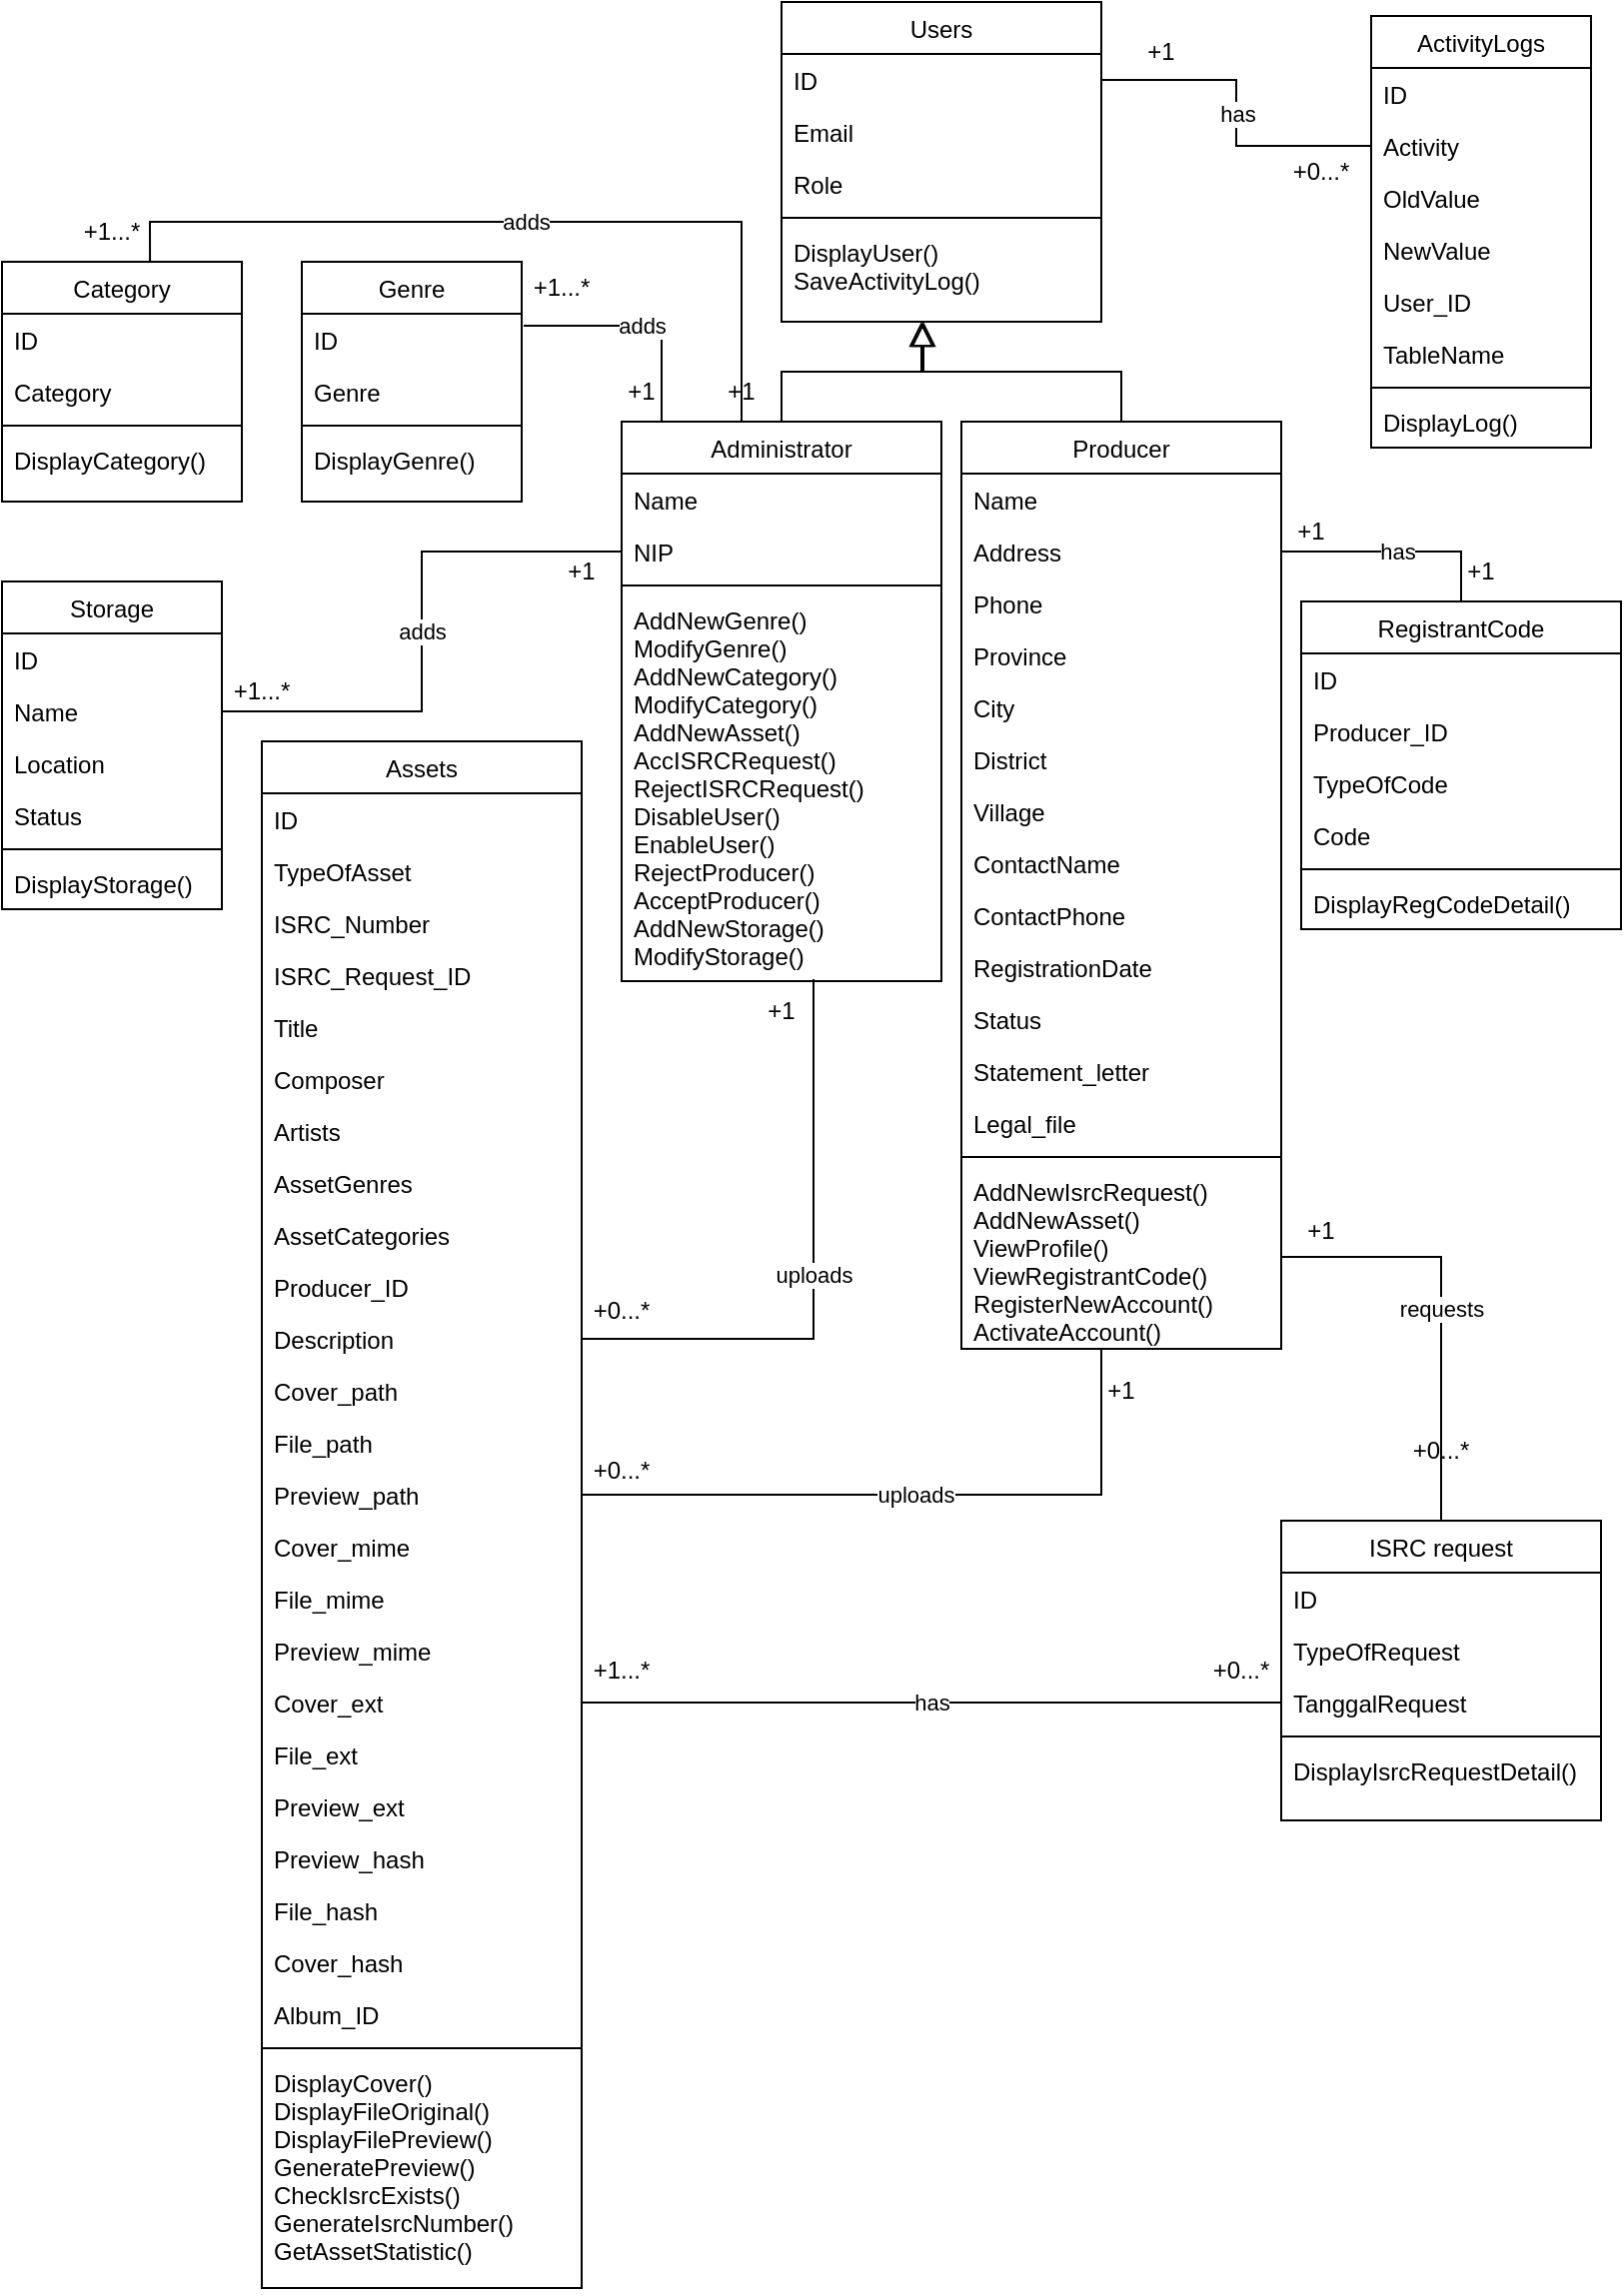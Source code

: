 <mxfile version="19.0.3" type="device" pages="2"><diagram id="C5RBs43oDa-KdzZeNtuy" name="Page-1"><mxGraphModel dx="946" dy="618" grid="1" gridSize="10" guides="1" tooltips="1" connect="1" arrows="1" fold="1" page="1" pageScale="1" pageWidth="827" pageHeight="1169" math="0" shadow="0"><root><mxCell id="WIyWlLk6GJQsqaUBKTNV-0"/><mxCell id="WIyWlLk6GJQsqaUBKTNV-1" parent="WIyWlLk6GJQsqaUBKTNV-0"/><mxCell id="Cy0zzTJk2CpPcWtYDSYf-77" value="adds" style="edgeStyle=orthogonalEdgeStyle;rounded=0;orthogonalLoop=1;jettySize=auto;html=1;entryX=1.009;entryY=0.231;entryDx=0;entryDy=0;entryPerimeter=0;startArrow=none;startFill=0;endArrow=none;endFill=0;startSize=10;endSize=10;" edge="1" parent="WIyWlLk6GJQsqaUBKTNV-1" source="zkfFHV4jXpPFQw0GAbJ--0" target="Cy0zzTJk2CpPcWtYDSYf-23"><mxGeometry relative="1" as="geometry"><Array as="points"><mxPoint x="339" y="172"/></Array></mxGeometry></mxCell><mxCell id="Cy0zzTJk2CpPcWtYDSYf-78" value="adds" style="edgeStyle=orthogonalEdgeStyle;rounded=0;orthogonalLoop=1;jettySize=auto;html=1;entryX=0.617;entryY=0.008;entryDx=0;entryDy=0;entryPerimeter=0;startArrow=none;startFill=0;endArrow=none;endFill=0;startSize=10;endSize=10;exitX=0.5;exitY=1;exitDx=0;exitDy=0;" edge="1" parent="WIyWlLk6GJQsqaUBKTNV-1" source="Cy0zzTJk2CpPcWtYDSYf-81" target="Cy0zzTJk2CpPcWtYDSYf-29"><mxGeometry relative="1" as="geometry"><Array as="points"><mxPoint x="379" y="120"/><mxPoint x="83" y="120"/></Array></mxGeometry></mxCell><mxCell id="zkfFHV4jXpPFQw0GAbJ--0" value="Administrator" style="swimlane;fontStyle=0;align=center;verticalAlign=top;childLayout=stackLayout;horizontal=1;startSize=26;horizontalStack=0;resizeParent=1;resizeLast=0;collapsible=1;marginBottom=0;rounded=0;shadow=0;strokeWidth=1;" parent="WIyWlLk6GJQsqaUBKTNV-1" vertex="1"><mxGeometry x="319" y="220" width="160" height="280" as="geometry"><mxRectangle x="230" y="140" width="160" height="26" as="alternateBounds"/></mxGeometry></mxCell><mxCell id="zkfFHV4jXpPFQw0GAbJ--1" value="Name" style="text;align=left;verticalAlign=top;spacingLeft=4;spacingRight=4;overflow=hidden;rotatable=0;points=[[0,0.5],[1,0.5]];portConstraint=eastwest;" parent="zkfFHV4jXpPFQw0GAbJ--0" vertex="1"><mxGeometry y="26" width="160" height="26" as="geometry"/></mxCell><mxCell id="zkfFHV4jXpPFQw0GAbJ--3" value="NIP" style="text;align=left;verticalAlign=top;spacingLeft=4;spacingRight=4;overflow=hidden;rotatable=0;points=[[0,0.5],[1,0.5]];portConstraint=eastwest;rounded=0;shadow=0;html=0;" parent="zkfFHV4jXpPFQw0GAbJ--0" vertex="1"><mxGeometry y="52" width="160" height="26" as="geometry"/></mxCell><mxCell id="zkfFHV4jXpPFQw0GAbJ--4" value="" style="line;html=1;strokeWidth=1;align=left;verticalAlign=middle;spacingTop=-1;spacingLeft=3;spacingRight=3;rotatable=0;labelPosition=right;points=[];portConstraint=eastwest;" parent="zkfFHV4jXpPFQw0GAbJ--0" vertex="1"><mxGeometry y="78" width="160" height="8" as="geometry"/></mxCell><mxCell id="zkfFHV4jXpPFQw0GAbJ--5" value="AddNewGenre()&#10;ModifyGenre()&#10;AddNewCategory()&#10;ModifyCategory()&#10;AddNewAsset()&#10;AccISRCRequest()&#10;RejectISRCRequest()&#10;DisableUser()&#10;EnableUser()&#10;RejectProducer()&#10;AcceptProducer()&#10;AddNewStorage()&#10;ModifyStorage()" style="text;align=left;verticalAlign=top;spacingLeft=4;spacingRight=4;overflow=hidden;rotatable=0;points=[[0,0.5],[1,0.5]];portConstraint=eastwest;" parent="zkfFHV4jXpPFQw0GAbJ--0" vertex="1"><mxGeometry y="86" width="160" height="194" as="geometry"/></mxCell><mxCell id="zkfFHV4jXpPFQw0GAbJ--6" value="ISRC request" style="swimlane;fontStyle=0;align=center;verticalAlign=top;childLayout=stackLayout;horizontal=1;startSize=26;horizontalStack=0;resizeParent=1;resizeLast=0;collapsible=1;marginBottom=0;rounded=0;shadow=0;strokeWidth=1;" parent="WIyWlLk6GJQsqaUBKTNV-1" vertex="1"><mxGeometry x="649" y="770" width="160" height="150" as="geometry"><mxRectangle x="130" y="380" width="160" height="26" as="alternateBounds"/></mxGeometry></mxCell><mxCell id="zkfFHV4jXpPFQw0GAbJ--7" value="ID" style="text;align=left;verticalAlign=top;spacingLeft=4;spacingRight=4;overflow=hidden;rotatable=0;points=[[0,0.5],[1,0.5]];portConstraint=eastwest;" parent="zkfFHV4jXpPFQw0GAbJ--6" vertex="1"><mxGeometry y="26" width="160" height="26" as="geometry"/></mxCell><mxCell id="zkfFHV4jXpPFQw0GAbJ--8" value="TypeOfRequest" style="text;align=left;verticalAlign=top;spacingLeft=4;spacingRight=4;overflow=hidden;rotatable=0;points=[[0,0.5],[1,0.5]];portConstraint=eastwest;rounded=0;shadow=0;html=0;" parent="zkfFHV4jXpPFQw0GAbJ--6" vertex="1"><mxGeometry y="52" width="160" height="26" as="geometry"/></mxCell><mxCell id="Cy0zzTJk2CpPcWtYDSYf-12" value="TanggalRequest" style="text;align=left;verticalAlign=top;spacingLeft=4;spacingRight=4;overflow=hidden;rotatable=0;points=[[0,0.5],[1,0.5]];portConstraint=eastwest;rounded=0;shadow=0;html=0;" vertex="1" parent="zkfFHV4jXpPFQw0GAbJ--6"><mxGeometry y="78" width="160" height="26" as="geometry"/></mxCell><mxCell id="zkfFHV4jXpPFQw0GAbJ--9" value="" style="line;html=1;strokeWidth=1;align=left;verticalAlign=middle;spacingTop=-1;spacingLeft=3;spacingRight=3;rotatable=0;labelPosition=right;points=[];portConstraint=eastwest;" parent="zkfFHV4jXpPFQw0GAbJ--6" vertex="1"><mxGeometry y="104" width="160" height="8" as="geometry"/></mxCell><mxCell id="zkfFHV4jXpPFQw0GAbJ--11" value="DisplayIsrcRequestDetail()" style="text;align=left;verticalAlign=top;spacingLeft=4;spacingRight=4;overflow=hidden;rotatable=0;points=[[0,0.5],[1,0.5]];portConstraint=eastwest;" parent="zkfFHV4jXpPFQw0GAbJ--6" vertex="1"><mxGeometry y="112" width="160" height="26" as="geometry"/></mxCell><mxCell id="zkfFHV4jXpPFQw0GAbJ--12" value="" style="endArrow=block;endSize=10;endFill=0;shadow=0;strokeWidth=1;rounded=0;edgeStyle=elbowEdgeStyle;elbow=vertical;exitX=0.5;exitY=0;exitDx=0;exitDy=0;" parent="WIyWlLk6GJQsqaUBKTNV-1" source="zkfFHV4jXpPFQw0GAbJ--0" edge="1"><mxGeometry width="160" relative="1" as="geometry"><mxPoint x="209" y="303" as="sourcePoint"/><mxPoint x="469" y="170" as="targetPoint"/></mxGeometry></mxCell><mxCell id="zkfFHV4jXpPFQw0GAbJ--16" value="" style="endArrow=block;endSize=10;endFill=0;shadow=0;strokeWidth=1;rounded=0;edgeStyle=elbowEdgeStyle;elbow=vertical;exitX=0.5;exitY=0;exitDx=0;exitDy=0;" parent="WIyWlLk6GJQsqaUBKTNV-1" source="zkfFHV4jXpPFQw0GAbJ--17" edge="1"><mxGeometry width="160" relative="1" as="geometry"><mxPoint x="219" y="473" as="sourcePoint"/><mxPoint x="470" y="170" as="targetPoint"/></mxGeometry></mxCell><mxCell id="zkfFHV4jXpPFQw0GAbJ--17" value="Producer" style="swimlane;fontStyle=0;align=center;verticalAlign=top;childLayout=stackLayout;horizontal=1;startSize=26;horizontalStack=0;resizeParent=1;resizeLast=0;collapsible=1;marginBottom=0;rounded=0;shadow=0;strokeWidth=1;" parent="WIyWlLk6GJQsqaUBKTNV-1" vertex="1"><mxGeometry x="489" y="220" width="160" height="464" as="geometry"><mxRectangle x="550" y="140" width="160" height="26" as="alternateBounds"/></mxGeometry></mxCell><mxCell id="zkfFHV4jXpPFQw0GAbJ--18" value="Name" style="text;align=left;verticalAlign=top;spacingLeft=4;spacingRight=4;overflow=hidden;rotatable=0;points=[[0,0.5],[1,0.5]];portConstraint=eastwest;" parent="zkfFHV4jXpPFQw0GAbJ--17" vertex="1"><mxGeometry y="26" width="160" height="26" as="geometry"/></mxCell><mxCell id="Cy0zzTJk2CpPcWtYDSYf-3" value="Address" style="text;align=left;verticalAlign=top;spacingLeft=4;spacingRight=4;overflow=hidden;rotatable=0;points=[[0,0.5],[1,0.5]];portConstraint=eastwest;rounded=0;shadow=0;html=0;" vertex="1" parent="zkfFHV4jXpPFQw0GAbJ--17"><mxGeometry y="52" width="160" height="26" as="geometry"/></mxCell><mxCell id="Cy0zzTJk2CpPcWtYDSYf-109" value="Phone" style="text;align=left;verticalAlign=top;spacingLeft=4;spacingRight=4;overflow=hidden;rotatable=0;points=[[0,0.5],[1,0.5]];portConstraint=eastwest;rounded=0;shadow=0;html=0;" vertex="1" parent="zkfFHV4jXpPFQw0GAbJ--17"><mxGeometry y="78" width="160" height="26" as="geometry"/></mxCell><mxCell id="zkfFHV4jXpPFQw0GAbJ--19" value="Province" style="text;align=left;verticalAlign=top;spacingLeft=4;spacingRight=4;overflow=hidden;rotatable=0;points=[[0,0.5],[1,0.5]];portConstraint=eastwest;rounded=0;shadow=0;html=0;" parent="zkfFHV4jXpPFQw0GAbJ--17" vertex="1"><mxGeometry y="104" width="160" height="26" as="geometry"/></mxCell><mxCell id="zkfFHV4jXpPFQw0GAbJ--21" value="City" style="text;align=left;verticalAlign=top;spacingLeft=4;spacingRight=4;overflow=hidden;rotatable=0;points=[[0,0.5],[1,0.5]];portConstraint=eastwest;rounded=0;shadow=0;html=0;" parent="zkfFHV4jXpPFQw0GAbJ--17" vertex="1"><mxGeometry y="130" width="160" height="26" as="geometry"/></mxCell><mxCell id="zkfFHV4jXpPFQw0GAbJ--22" value="District" style="text;align=left;verticalAlign=top;spacingLeft=4;spacingRight=4;overflow=hidden;rotatable=0;points=[[0,0.5],[1,0.5]];portConstraint=eastwest;rounded=0;shadow=0;html=0;" parent="zkfFHV4jXpPFQw0GAbJ--17" vertex="1"><mxGeometry y="156" width="160" height="26" as="geometry"/></mxCell><mxCell id="Cy0zzTJk2CpPcWtYDSYf-1" value="Village" style="text;align=left;verticalAlign=top;spacingLeft=4;spacingRight=4;overflow=hidden;rotatable=0;points=[[0,0.5],[1,0.5]];portConstraint=eastwest;rounded=0;shadow=0;html=0;" vertex="1" parent="zkfFHV4jXpPFQw0GAbJ--17"><mxGeometry y="182" width="160" height="26" as="geometry"/></mxCell><mxCell id="Cy0zzTJk2CpPcWtYDSYf-2" value="ContactName" style="text;align=left;verticalAlign=top;spacingLeft=4;spacingRight=4;overflow=hidden;rotatable=0;points=[[0,0.5],[1,0.5]];portConstraint=eastwest;rounded=0;shadow=0;html=0;" vertex="1" parent="zkfFHV4jXpPFQw0GAbJ--17"><mxGeometry y="208" width="160" height="26" as="geometry"/></mxCell><mxCell id="Cy0zzTJk2CpPcWtYDSYf-111" value="ContactPhone" style="text;align=left;verticalAlign=top;spacingLeft=4;spacingRight=4;overflow=hidden;rotatable=0;points=[[0,0.5],[1,0.5]];portConstraint=eastwest;rounded=0;shadow=0;html=0;" vertex="1" parent="zkfFHV4jXpPFQw0GAbJ--17"><mxGeometry y="234" width="160" height="26" as="geometry"/></mxCell><mxCell id="Cy0zzTJk2CpPcWtYDSYf-4" value="RegistrationDate" style="text;align=left;verticalAlign=top;spacingLeft=4;spacingRight=4;overflow=hidden;rotatable=0;points=[[0,0.5],[1,0.5]];portConstraint=eastwest;" vertex="1" parent="zkfFHV4jXpPFQw0GAbJ--17"><mxGeometry y="260" width="160" height="26" as="geometry"/></mxCell><mxCell id="Cy0zzTJk2CpPcWtYDSYf-35" value="Status" style="text;align=left;verticalAlign=top;spacingLeft=4;spacingRight=4;overflow=hidden;rotatable=0;points=[[0,0.5],[1,0.5]];portConstraint=eastwest;" vertex="1" parent="zkfFHV4jXpPFQw0GAbJ--17"><mxGeometry y="286" width="160" height="26" as="geometry"/></mxCell><mxCell id="Cy0zzTJk2CpPcWtYDSYf-107" value="Statement_letter" style="text;align=left;verticalAlign=top;spacingLeft=4;spacingRight=4;overflow=hidden;rotatable=0;points=[[0,0.5],[1,0.5]];portConstraint=eastwest;" vertex="1" parent="zkfFHV4jXpPFQw0GAbJ--17"><mxGeometry y="312" width="160" height="26" as="geometry"/></mxCell><mxCell id="Cy0zzTJk2CpPcWtYDSYf-108" value="Legal_file" style="text;align=left;verticalAlign=top;spacingLeft=4;spacingRight=4;overflow=hidden;rotatable=0;points=[[0,0.5],[1,0.5]];portConstraint=eastwest;" vertex="1" parent="zkfFHV4jXpPFQw0GAbJ--17"><mxGeometry y="338" width="160" height="26" as="geometry"/></mxCell><mxCell id="zkfFHV4jXpPFQw0GAbJ--23" value="" style="line;html=1;strokeWidth=1;align=left;verticalAlign=middle;spacingTop=-1;spacingLeft=3;spacingRight=3;rotatable=0;labelPosition=right;points=[];portConstraint=eastwest;" parent="zkfFHV4jXpPFQw0GAbJ--17" vertex="1"><mxGeometry y="364" width="160" height="8" as="geometry"/></mxCell><mxCell id="zkfFHV4jXpPFQw0GAbJ--24" value="AddNewIsrcRequest()&#10;AddNewAsset()&#10;ViewProfile()&#10;ViewRegistrantCode()&#10;RegisterNewAccount()&#10;ActivateAccount()" style="text;align=left;verticalAlign=top;spacingLeft=4;spacingRight=4;overflow=hidden;rotatable=0;points=[[0,0.5],[1,0.5]];portConstraint=eastwest;" parent="zkfFHV4jXpPFQw0GAbJ--17" vertex="1"><mxGeometry y="372" width="160" height="92" as="geometry"/></mxCell><mxCell id="Cy0zzTJk2CpPcWtYDSYf-5" value="Users" style="swimlane;fontStyle=0;align=center;verticalAlign=top;childLayout=stackLayout;horizontal=1;startSize=26;horizontalStack=0;resizeParent=1;resizeLast=0;collapsible=1;marginBottom=0;rounded=0;shadow=0;strokeWidth=1;" vertex="1" parent="WIyWlLk6GJQsqaUBKTNV-1"><mxGeometry x="399" y="10" width="160" height="160" as="geometry"><mxRectangle x="230" y="140" width="160" height="26" as="alternateBounds"/></mxGeometry></mxCell><mxCell id="Cy0zzTJk2CpPcWtYDSYf-6" value="ID" style="text;align=left;verticalAlign=top;spacingLeft=4;spacingRight=4;overflow=hidden;rotatable=0;points=[[0,0.5],[1,0.5]];portConstraint=eastwest;" vertex="1" parent="Cy0zzTJk2CpPcWtYDSYf-5"><mxGeometry y="26" width="160" height="26" as="geometry"/></mxCell><mxCell id="Cy0zzTJk2CpPcWtYDSYf-7" value="Email" style="text;align=left;verticalAlign=top;spacingLeft=4;spacingRight=4;overflow=hidden;rotatable=0;points=[[0,0.5],[1,0.5]];portConstraint=eastwest;rounded=0;shadow=0;html=0;" vertex="1" parent="Cy0zzTJk2CpPcWtYDSYf-5"><mxGeometry y="52" width="160" height="26" as="geometry"/></mxCell><mxCell id="Cy0zzTJk2CpPcWtYDSYf-8" value="Role" style="text;align=left;verticalAlign=top;spacingLeft=4;spacingRight=4;overflow=hidden;rotatable=0;points=[[0,0.5],[1,0.5]];portConstraint=eastwest;rounded=0;shadow=0;html=0;" vertex="1" parent="Cy0zzTJk2CpPcWtYDSYf-5"><mxGeometry y="78" width="160" height="26" as="geometry"/></mxCell><mxCell id="Cy0zzTJk2CpPcWtYDSYf-9" value="" style="line;html=1;strokeWidth=1;align=left;verticalAlign=middle;spacingTop=-1;spacingLeft=3;spacingRight=3;rotatable=0;labelPosition=right;points=[];portConstraint=eastwest;" vertex="1" parent="Cy0zzTJk2CpPcWtYDSYf-5"><mxGeometry y="104" width="160" height="8" as="geometry"/></mxCell><mxCell id="Cy0zzTJk2CpPcWtYDSYf-50" value="DisplayUser()&#10;SaveActivityLog()" style="text;align=left;verticalAlign=top;spacingLeft=4;spacingRight=4;overflow=hidden;rotatable=0;points=[[0,0.5],[1,0.5]];portConstraint=eastwest;rounded=0;shadow=0;html=0;" vertex="1" parent="Cy0zzTJk2CpPcWtYDSYf-5"><mxGeometry y="112" width="160" height="48" as="geometry"/></mxCell><mxCell id="Cy0zzTJk2CpPcWtYDSYf-15" value="Assets" style="swimlane;fontStyle=0;align=center;verticalAlign=top;childLayout=stackLayout;horizontal=1;startSize=26;horizontalStack=0;resizeParent=1;resizeLast=0;collapsible=1;marginBottom=0;rounded=0;shadow=0;strokeWidth=1;" vertex="1" parent="WIyWlLk6GJQsqaUBKTNV-1"><mxGeometry x="139" y="380" width="160" height="774" as="geometry"><mxRectangle x="130" y="380" width="160" height="26" as="alternateBounds"/></mxGeometry></mxCell><mxCell id="Cy0zzTJk2CpPcWtYDSYf-16" value="ID" style="text;align=left;verticalAlign=top;spacingLeft=4;spacingRight=4;overflow=hidden;rotatable=0;points=[[0,0.5],[1,0.5]];portConstraint=eastwest;" vertex="1" parent="Cy0zzTJk2CpPcWtYDSYf-15"><mxGeometry y="26" width="160" height="26" as="geometry"/></mxCell><mxCell id="Cy0zzTJk2CpPcWtYDSYf-17" value="TypeOfAsset" style="text;align=left;verticalAlign=top;spacingLeft=4;spacingRight=4;overflow=hidden;rotatable=0;points=[[0,0.5],[1,0.5]];portConstraint=eastwest;rounded=0;shadow=0;html=0;" vertex="1" parent="Cy0zzTJk2CpPcWtYDSYf-15"><mxGeometry y="52" width="160" height="26" as="geometry"/></mxCell><mxCell id="Cy0zzTJk2CpPcWtYDSYf-18" value="ISRC_Number" style="text;align=left;verticalAlign=top;spacingLeft=4;spacingRight=4;overflow=hidden;rotatable=0;points=[[0,0.5],[1,0.5]];portConstraint=eastwest;rounded=0;shadow=0;html=0;" vertex="1" parent="Cy0zzTJk2CpPcWtYDSYf-15"><mxGeometry y="78" width="160" height="26" as="geometry"/></mxCell><mxCell id="Cy0zzTJk2CpPcWtYDSYf-53" value="ISRC_Request_ID" style="text;align=left;verticalAlign=top;spacingLeft=4;spacingRight=4;overflow=hidden;rotatable=0;points=[[0,0.5],[1,0.5]];portConstraint=eastwest;rounded=0;shadow=0;html=0;" vertex="1" parent="Cy0zzTJk2CpPcWtYDSYf-15"><mxGeometry y="104" width="160" height="26" as="geometry"/></mxCell><mxCell id="Cy0zzTJk2CpPcWtYDSYf-66" value="Title" style="text;align=left;verticalAlign=top;spacingLeft=4;spacingRight=4;overflow=hidden;rotatable=0;points=[[0,0.5],[1,0.5]];portConstraint=eastwest;rounded=0;shadow=0;html=0;" vertex="1" parent="Cy0zzTJk2CpPcWtYDSYf-15"><mxGeometry y="130" width="160" height="26" as="geometry"/></mxCell><mxCell id="Cy0zzTJk2CpPcWtYDSYf-67" value="Composer" style="text;align=left;verticalAlign=top;spacingLeft=4;spacingRight=4;overflow=hidden;rotatable=0;points=[[0,0.5],[1,0.5]];portConstraint=eastwest;rounded=0;shadow=0;html=0;" vertex="1" parent="Cy0zzTJk2CpPcWtYDSYf-15"><mxGeometry y="156" width="160" height="26" as="geometry"/></mxCell><mxCell id="Cy0zzTJk2CpPcWtYDSYf-68" value="Artists" style="text;align=left;verticalAlign=top;spacingLeft=4;spacingRight=4;overflow=hidden;rotatable=0;points=[[0,0.5],[1,0.5]];portConstraint=eastwest;rounded=0;shadow=0;html=0;" vertex="1" parent="Cy0zzTJk2CpPcWtYDSYf-15"><mxGeometry y="182" width="160" height="26" as="geometry"/></mxCell><mxCell id="Cy0zzTJk2CpPcWtYDSYf-69" value="AssetGenres" style="text;align=left;verticalAlign=top;spacingLeft=4;spacingRight=4;overflow=hidden;rotatable=0;points=[[0,0.5],[1,0.5]];portConstraint=eastwest;rounded=0;shadow=0;html=0;" vertex="1" parent="Cy0zzTJk2CpPcWtYDSYf-15"><mxGeometry y="208" width="160" height="26" as="geometry"/></mxCell><mxCell id="Cy0zzTJk2CpPcWtYDSYf-70" value="AssetCategories" style="text;align=left;verticalAlign=top;spacingLeft=4;spacingRight=4;overflow=hidden;rotatable=0;points=[[0,0.5],[1,0.5]];portConstraint=eastwest;rounded=0;shadow=0;html=0;" vertex="1" parent="Cy0zzTJk2CpPcWtYDSYf-15"><mxGeometry y="234" width="160" height="26" as="geometry"/></mxCell><mxCell id="Cy0zzTJk2CpPcWtYDSYf-54" value="Producer_ID" style="text;align=left;verticalAlign=top;spacingLeft=4;spacingRight=4;overflow=hidden;rotatable=0;points=[[0,0.5],[1,0.5]];portConstraint=eastwest;rounded=0;shadow=0;html=0;" vertex="1" parent="Cy0zzTJk2CpPcWtYDSYf-15"><mxGeometry y="260" width="160" height="26" as="geometry"/></mxCell><mxCell id="Cy0zzTJk2CpPcWtYDSYf-71" value="Description" style="text;align=left;verticalAlign=top;spacingLeft=4;spacingRight=4;overflow=hidden;rotatable=0;points=[[0,0.5],[1,0.5]];portConstraint=eastwest;rounded=0;shadow=0;html=0;" vertex="1" parent="Cy0zzTJk2CpPcWtYDSYf-15"><mxGeometry y="286" width="160" height="26" as="geometry"/></mxCell><mxCell id="Cy0zzTJk2CpPcWtYDSYf-55" value="Cover_path" style="text;align=left;verticalAlign=top;spacingLeft=4;spacingRight=4;overflow=hidden;rotatable=0;points=[[0,0.5],[1,0.5]];portConstraint=eastwest;rounded=0;shadow=0;html=0;" vertex="1" parent="Cy0zzTJk2CpPcWtYDSYf-15"><mxGeometry y="312" width="160" height="26" as="geometry"/></mxCell><mxCell id="Cy0zzTJk2CpPcWtYDSYf-56" value="File_path" style="text;align=left;verticalAlign=top;spacingLeft=4;spacingRight=4;overflow=hidden;rotatable=0;points=[[0,0.5],[1,0.5]];portConstraint=eastwest;rounded=0;shadow=0;html=0;" vertex="1" parent="Cy0zzTJk2CpPcWtYDSYf-15"><mxGeometry y="338" width="160" height="26" as="geometry"/></mxCell><mxCell id="Cy0zzTJk2CpPcWtYDSYf-57" value="Preview_path" style="text;align=left;verticalAlign=top;spacingLeft=4;spacingRight=4;overflow=hidden;rotatable=0;points=[[0,0.5],[1,0.5]];portConstraint=eastwest;rounded=0;shadow=0;html=0;" vertex="1" parent="Cy0zzTJk2CpPcWtYDSYf-15"><mxGeometry y="364" width="160" height="26" as="geometry"/></mxCell><mxCell id="Cy0zzTJk2CpPcWtYDSYf-59" value="Cover_mime" style="text;align=left;verticalAlign=top;spacingLeft=4;spacingRight=4;overflow=hidden;rotatable=0;points=[[0,0.5],[1,0.5]];portConstraint=eastwest;rounded=0;shadow=0;html=0;" vertex="1" parent="Cy0zzTJk2CpPcWtYDSYf-15"><mxGeometry y="390" width="160" height="26" as="geometry"/></mxCell><mxCell id="Cy0zzTJk2CpPcWtYDSYf-60" value="File_mime" style="text;align=left;verticalAlign=top;spacingLeft=4;spacingRight=4;overflow=hidden;rotatable=0;points=[[0,0.5],[1,0.5]];portConstraint=eastwest;rounded=0;shadow=0;html=0;" vertex="1" parent="Cy0zzTJk2CpPcWtYDSYf-15"><mxGeometry y="416" width="160" height="26" as="geometry"/></mxCell><mxCell id="Cy0zzTJk2CpPcWtYDSYf-61" value="Preview_mime" style="text;align=left;verticalAlign=top;spacingLeft=4;spacingRight=4;overflow=hidden;rotatable=0;points=[[0,0.5],[1,0.5]];portConstraint=eastwest;rounded=0;shadow=0;html=0;" vertex="1" parent="Cy0zzTJk2CpPcWtYDSYf-15"><mxGeometry y="442" width="160" height="26" as="geometry"/></mxCell><mxCell id="Cy0zzTJk2CpPcWtYDSYf-63" value="Cover_ext" style="text;align=left;verticalAlign=top;spacingLeft=4;spacingRight=4;overflow=hidden;rotatable=0;points=[[0,0.5],[1,0.5]];portConstraint=eastwest;rounded=0;shadow=0;html=0;" vertex="1" parent="Cy0zzTJk2CpPcWtYDSYf-15"><mxGeometry y="468" width="160" height="26" as="geometry"/></mxCell><mxCell id="Cy0zzTJk2CpPcWtYDSYf-64" value="File_ext" style="text;align=left;verticalAlign=top;spacingLeft=4;spacingRight=4;overflow=hidden;rotatable=0;points=[[0,0.5],[1,0.5]];portConstraint=eastwest;rounded=0;shadow=0;html=0;" vertex="1" parent="Cy0zzTJk2CpPcWtYDSYf-15"><mxGeometry y="494" width="160" height="26" as="geometry"/></mxCell><mxCell id="Cy0zzTJk2CpPcWtYDSYf-65" value="Preview_ext" style="text;align=left;verticalAlign=top;spacingLeft=4;spacingRight=4;overflow=hidden;rotatable=0;points=[[0,0.5],[1,0.5]];portConstraint=eastwest;rounded=0;shadow=0;html=0;" vertex="1" parent="Cy0zzTJk2CpPcWtYDSYf-15"><mxGeometry y="520" width="160" height="26" as="geometry"/></mxCell><mxCell id="Cy0zzTJk2CpPcWtYDSYf-117" value="Preview_hash" style="text;align=left;verticalAlign=top;spacingLeft=4;spacingRight=4;overflow=hidden;rotatable=0;points=[[0,0.5],[1,0.5]];portConstraint=eastwest;rounded=0;shadow=0;html=0;" vertex="1" parent="Cy0zzTJk2CpPcWtYDSYf-15"><mxGeometry y="546" width="160" height="26" as="geometry"/></mxCell><mxCell id="Cy0zzTJk2CpPcWtYDSYf-116" value="File_hash" style="text;align=left;verticalAlign=top;spacingLeft=4;spacingRight=4;overflow=hidden;rotatable=0;points=[[0,0.5],[1,0.5]];portConstraint=eastwest;rounded=0;shadow=0;html=0;" vertex="1" parent="Cy0zzTJk2CpPcWtYDSYf-15"><mxGeometry y="572" width="160" height="26" as="geometry"/></mxCell><mxCell id="Cy0zzTJk2CpPcWtYDSYf-115" value="Cover_hash" style="text;align=left;verticalAlign=top;spacingLeft=4;spacingRight=4;overflow=hidden;rotatable=0;points=[[0,0.5],[1,0.5]];portConstraint=eastwest;rounded=0;shadow=0;html=0;" vertex="1" parent="Cy0zzTJk2CpPcWtYDSYf-15"><mxGeometry y="598" width="160" height="26" as="geometry"/></mxCell><mxCell id="Cy0zzTJk2CpPcWtYDSYf-94" value="Album_ID" style="text;align=left;verticalAlign=top;spacingLeft=4;spacingRight=4;overflow=hidden;rotatable=0;points=[[0,0.5],[1,0.5]];portConstraint=eastwest;rounded=0;shadow=0;html=0;" vertex="1" parent="Cy0zzTJk2CpPcWtYDSYf-15"><mxGeometry y="624" width="160" height="26" as="geometry"/></mxCell><mxCell id="Cy0zzTJk2CpPcWtYDSYf-72" value="" style="line;html=1;strokeWidth=1;align=left;verticalAlign=middle;spacingTop=-1;spacingLeft=3;spacingRight=3;rotatable=0;labelPosition=right;points=[];portConstraint=eastwest;" vertex="1" parent="Cy0zzTJk2CpPcWtYDSYf-15"><mxGeometry y="650" width="160" height="8" as="geometry"/></mxCell><mxCell id="Cy0zzTJk2CpPcWtYDSYf-20" value="DisplayCover()&#10;DisplayFileOriginal()&#10;DisplayFilePreview()&#10;GeneratePreview()&#10;CheckIsrcExists()&#10;GenerateIsrcNumber()&#10;GetAssetStatistic()" style="text;align=left;verticalAlign=top;spacingLeft=4;spacingRight=4;overflow=hidden;rotatable=0;points=[[0,0.5],[1,0.5]];portConstraint=eastwest;" vertex="1" parent="Cy0zzTJk2CpPcWtYDSYf-15"><mxGeometry y="658" width="160" height="116" as="geometry"/></mxCell><mxCell id="Cy0zzTJk2CpPcWtYDSYf-22" value="Genre" style="swimlane;fontStyle=0;align=center;verticalAlign=top;childLayout=stackLayout;horizontal=1;startSize=26;horizontalStack=0;resizeParent=1;resizeLast=0;collapsible=1;marginBottom=0;rounded=0;shadow=0;strokeWidth=1;" vertex="1" parent="WIyWlLk6GJQsqaUBKTNV-1"><mxGeometry x="159" y="140" width="110" height="120" as="geometry"><mxRectangle x="130" y="380" width="160" height="26" as="alternateBounds"/></mxGeometry></mxCell><mxCell id="Cy0zzTJk2CpPcWtYDSYf-23" value="ID" style="text;align=left;verticalAlign=top;spacingLeft=4;spacingRight=4;overflow=hidden;rotatable=0;points=[[0,0.5],[1,0.5]];portConstraint=eastwest;" vertex="1" parent="Cy0zzTJk2CpPcWtYDSYf-22"><mxGeometry y="26" width="110" height="26" as="geometry"/></mxCell><mxCell id="Cy0zzTJk2CpPcWtYDSYf-24" value="Genre" style="text;align=left;verticalAlign=top;spacingLeft=4;spacingRight=4;overflow=hidden;rotatable=0;points=[[0,0.5],[1,0.5]];portConstraint=eastwest;rounded=0;shadow=0;html=0;" vertex="1" parent="Cy0zzTJk2CpPcWtYDSYf-22"><mxGeometry y="52" width="110" height="26" as="geometry"/></mxCell><mxCell id="Cy0zzTJk2CpPcWtYDSYf-26" value="" style="line;html=1;strokeWidth=1;align=left;verticalAlign=middle;spacingTop=-1;spacingLeft=3;spacingRight=3;rotatable=0;labelPosition=right;points=[];portConstraint=eastwest;" vertex="1" parent="Cy0zzTJk2CpPcWtYDSYf-22"><mxGeometry y="78" width="110" height="8" as="geometry"/></mxCell><mxCell id="Cy0zzTJk2CpPcWtYDSYf-33" value="DisplayGenre()" style="text;align=left;verticalAlign=top;spacingLeft=4;spacingRight=4;overflow=hidden;rotatable=0;points=[[0,0.5],[1,0.5]];portConstraint=eastwest;rounded=0;shadow=0;html=0;" vertex="1" parent="Cy0zzTJk2CpPcWtYDSYf-22"><mxGeometry y="86" width="110" height="26" as="geometry"/></mxCell><mxCell id="Cy0zzTJk2CpPcWtYDSYf-29" value="Category" style="swimlane;fontStyle=0;align=center;verticalAlign=top;childLayout=stackLayout;horizontal=1;startSize=26;horizontalStack=0;resizeParent=1;resizeLast=0;collapsible=1;marginBottom=0;rounded=0;shadow=0;strokeWidth=1;" vertex="1" parent="WIyWlLk6GJQsqaUBKTNV-1"><mxGeometry x="9" y="140" width="120" height="120" as="geometry"><mxRectangle x="130" y="380" width="160" height="26" as="alternateBounds"/></mxGeometry></mxCell><mxCell id="Cy0zzTJk2CpPcWtYDSYf-30" value="ID" style="text;align=left;verticalAlign=top;spacingLeft=4;spacingRight=4;overflow=hidden;rotatable=0;points=[[0,0.5],[1,0.5]];portConstraint=eastwest;" vertex="1" parent="Cy0zzTJk2CpPcWtYDSYf-29"><mxGeometry y="26" width="120" height="26" as="geometry"/></mxCell><mxCell id="Cy0zzTJk2CpPcWtYDSYf-31" value="Category" style="text;align=left;verticalAlign=top;spacingLeft=4;spacingRight=4;overflow=hidden;rotatable=0;points=[[0,0.5],[1,0.5]];portConstraint=eastwest;rounded=0;shadow=0;html=0;" vertex="1" parent="Cy0zzTJk2CpPcWtYDSYf-29"><mxGeometry y="52" width="120" height="26" as="geometry"/></mxCell><mxCell id="Cy0zzTJk2CpPcWtYDSYf-32" value="" style="line;html=1;strokeWidth=1;align=left;verticalAlign=middle;spacingTop=-1;spacingLeft=3;spacingRight=3;rotatable=0;labelPosition=right;points=[];portConstraint=eastwest;" vertex="1" parent="Cy0zzTJk2CpPcWtYDSYf-29"><mxGeometry y="78" width="120" height="8" as="geometry"/></mxCell><mxCell id="Cy0zzTJk2CpPcWtYDSYf-34" value="DisplayCategory()" style="text;align=left;verticalAlign=top;spacingLeft=4;spacingRight=4;overflow=hidden;rotatable=0;points=[[0,0.5],[1,0.5]];portConstraint=eastwest;rounded=0;shadow=0;html=0;" vertex="1" parent="Cy0zzTJk2CpPcWtYDSYf-29"><mxGeometry y="86" width="120" height="26" as="geometry"/></mxCell><mxCell id="Cy0zzTJk2CpPcWtYDSYf-36" value="Storage" style="swimlane;fontStyle=0;align=center;verticalAlign=top;childLayout=stackLayout;horizontal=1;startSize=26;horizontalStack=0;resizeParent=1;resizeLast=0;collapsible=1;marginBottom=0;rounded=0;shadow=0;strokeWidth=1;" vertex="1" parent="WIyWlLk6GJQsqaUBKTNV-1"><mxGeometry x="9" y="300" width="110" height="164" as="geometry"><mxRectangle x="130" y="380" width="160" height="26" as="alternateBounds"/></mxGeometry></mxCell><mxCell id="Cy0zzTJk2CpPcWtYDSYf-37" value="ID" style="text;align=left;verticalAlign=top;spacingLeft=4;spacingRight=4;overflow=hidden;rotatable=0;points=[[0,0.5],[1,0.5]];portConstraint=eastwest;" vertex="1" parent="Cy0zzTJk2CpPcWtYDSYf-36"><mxGeometry y="26" width="110" height="26" as="geometry"/></mxCell><mxCell id="Cy0zzTJk2CpPcWtYDSYf-38" value="Name" style="text;align=left;verticalAlign=top;spacingLeft=4;spacingRight=4;overflow=hidden;rotatable=0;points=[[0,0.5],[1,0.5]];portConstraint=eastwest;rounded=0;shadow=0;html=0;" vertex="1" parent="Cy0zzTJk2CpPcWtYDSYf-36"><mxGeometry y="52" width="110" height="26" as="geometry"/></mxCell><mxCell id="Cy0zzTJk2CpPcWtYDSYf-41" value="Location" style="text;align=left;verticalAlign=top;spacingLeft=4;spacingRight=4;overflow=hidden;rotatable=0;points=[[0,0.5],[1,0.5]];portConstraint=eastwest;rounded=0;shadow=0;html=0;" vertex="1" parent="Cy0zzTJk2CpPcWtYDSYf-36"><mxGeometry y="78" width="110" height="26" as="geometry"/></mxCell><mxCell id="Cy0zzTJk2CpPcWtYDSYf-42" value="Status" style="text;align=left;verticalAlign=top;spacingLeft=4;spacingRight=4;overflow=hidden;rotatable=0;points=[[0,0.5],[1,0.5]];portConstraint=eastwest;rounded=0;shadow=0;html=0;" vertex="1" parent="Cy0zzTJk2CpPcWtYDSYf-36"><mxGeometry y="104" width="110" height="26" as="geometry"/></mxCell><mxCell id="Cy0zzTJk2CpPcWtYDSYf-39" value="" style="line;html=1;strokeWidth=1;align=left;verticalAlign=middle;spacingTop=-1;spacingLeft=3;spacingRight=3;rotatable=0;labelPosition=right;points=[];portConstraint=eastwest;" vertex="1" parent="Cy0zzTJk2CpPcWtYDSYf-36"><mxGeometry y="130" width="110" height="8" as="geometry"/></mxCell><mxCell id="Cy0zzTJk2CpPcWtYDSYf-40" value="DisplayStorage()" style="text;align=left;verticalAlign=top;spacingLeft=4;spacingRight=4;overflow=hidden;rotatable=0;points=[[0,0.5],[1,0.5]];portConstraint=eastwest;rounded=0;shadow=0;html=0;" vertex="1" parent="Cy0zzTJk2CpPcWtYDSYf-36"><mxGeometry y="138" width="110" height="26" as="geometry"/></mxCell><mxCell id="Cy0zzTJk2CpPcWtYDSYf-43" value="RegistrantCode" style="swimlane;fontStyle=0;align=center;verticalAlign=top;childLayout=stackLayout;horizontal=1;startSize=26;horizontalStack=0;resizeParent=1;resizeLast=0;collapsible=1;marginBottom=0;rounded=0;shadow=0;strokeWidth=1;" vertex="1" parent="WIyWlLk6GJQsqaUBKTNV-1"><mxGeometry x="659" y="310" width="160" height="164" as="geometry"><mxRectangle x="130" y="380" width="160" height="26" as="alternateBounds"/></mxGeometry></mxCell><mxCell id="Cy0zzTJk2CpPcWtYDSYf-44" value="ID" style="text;align=left;verticalAlign=top;spacingLeft=4;spacingRight=4;overflow=hidden;rotatable=0;points=[[0,0.5],[1,0.5]];portConstraint=eastwest;" vertex="1" parent="Cy0zzTJk2CpPcWtYDSYf-43"><mxGeometry y="26" width="160" height="26" as="geometry"/></mxCell><mxCell id="Cy0zzTJk2CpPcWtYDSYf-45" value="Producer_ID" style="text;align=left;verticalAlign=top;spacingLeft=4;spacingRight=4;overflow=hidden;rotatable=0;points=[[0,0.5],[1,0.5]];portConstraint=eastwest;rounded=0;shadow=0;html=0;" vertex="1" parent="Cy0zzTJk2CpPcWtYDSYf-43"><mxGeometry y="52" width="160" height="26" as="geometry"/></mxCell><mxCell id="Cy0zzTJk2CpPcWtYDSYf-46" value="TypeOfCode" style="text;align=left;verticalAlign=top;spacingLeft=4;spacingRight=4;overflow=hidden;rotatable=0;points=[[0,0.5],[1,0.5]];portConstraint=eastwest;rounded=0;shadow=0;html=0;" vertex="1" parent="Cy0zzTJk2CpPcWtYDSYf-43"><mxGeometry y="78" width="160" height="26" as="geometry"/></mxCell><mxCell id="Cy0zzTJk2CpPcWtYDSYf-49" value="Code" style="text;align=left;verticalAlign=top;spacingLeft=4;spacingRight=4;overflow=hidden;rotatable=0;points=[[0,0.5],[1,0.5]];portConstraint=eastwest;rounded=0;shadow=0;html=0;" vertex="1" parent="Cy0zzTJk2CpPcWtYDSYf-43"><mxGeometry y="104" width="160" height="26" as="geometry"/></mxCell><mxCell id="Cy0zzTJk2CpPcWtYDSYf-47" value="" style="line;html=1;strokeWidth=1;align=left;verticalAlign=middle;spacingTop=-1;spacingLeft=3;spacingRight=3;rotatable=0;labelPosition=right;points=[];portConstraint=eastwest;" vertex="1" parent="Cy0zzTJk2CpPcWtYDSYf-43"><mxGeometry y="130" width="160" height="8" as="geometry"/></mxCell><mxCell id="Cy0zzTJk2CpPcWtYDSYf-48" value="DisplayRegCodeDetail()" style="text;align=left;verticalAlign=top;spacingLeft=4;spacingRight=4;overflow=hidden;rotatable=0;points=[[0,0.5],[1,0.5]];portConstraint=eastwest;" vertex="1" parent="Cy0zzTJk2CpPcWtYDSYf-43"><mxGeometry y="138" width="160" height="26" as="geometry"/></mxCell><mxCell id="Cy0zzTJk2CpPcWtYDSYf-51" value="has" style="edgeStyle=orthogonalEdgeStyle;rounded=0;orthogonalLoop=1;jettySize=auto;html=1;endArrow=none;endFill=0;startArrow=none;startFill=0;endSize=10;startSize=10;" edge="1" parent="WIyWlLk6GJQsqaUBKTNV-1" source="Cy0zzTJk2CpPcWtYDSYf-3" target="Cy0zzTJk2CpPcWtYDSYf-43"><mxGeometry relative="1" as="geometry"/></mxCell><mxCell id="Cy0zzTJk2CpPcWtYDSYf-52" value="requests" style="edgeStyle=orthogonalEdgeStyle;rounded=0;orthogonalLoop=1;jettySize=auto;html=1;startArrow=none;startFill=0;endArrow=none;endFill=0;startSize=10;endSize=10;" edge="1" parent="WIyWlLk6GJQsqaUBKTNV-1" source="zkfFHV4jXpPFQw0GAbJ--24" target="zkfFHV4jXpPFQw0GAbJ--6"><mxGeometry relative="1" as="geometry"/></mxCell><mxCell id="Cy0zzTJk2CpPcWtYDSYf-74" value="uploads" style="edgeStyle=orthogonalEdgeStyle;rounded=0;orthogonalLoop=1;jettySize=auto;html=1;entryX=0.6;entryY=0.995;entryDx=0;entryDy=0;entryPerimeter=0;startArrow=none;startFill=0;endArrow=none;endFill=0;startSize=10;endSize=10;" edge="1" parent="WIyWlLk6GJQsqaUBKTNV-1" source="Cy0zzTJk2CpPcWtYDSYf-71" target="zkfFHV4jXpPFQw0GAbJ--5"><mxGeometry relative="1" as="geometry"/></mxCell><mxCell id="Cy0zzTJk2CpPcWtYDSYf-75" value="uploads" style="edgeStyle=orthogonalEdgeStyle;rounded=0;orthogonalLoop=1;jettySize=auto;html=1;entryX=1;entryY=0.5;entryDx=0;entryDy=0;startArrow=none;startFill=0;endArrow=none;endFill=0;startSize=10;endSize=10;" edge="1" parent="WIyWlLk6GJQsqaUBKTNV-1" source="zkfFHV4jXpPFQw0GAbJ--24" target="Cy0zzTJk2CpPcWtYDSYf-57"><mxGeometry relative="1" as="geometry"><Array as="points"><mxPoint x="559" y="757"/></Array></mxGeometry></mxCell><mxCell id="Cy0zzTJk2CpPcWtYDSYf-76" value="adds" style="edgeStyle=orthogonalEdgeStyle;rounded=0;orthogonalLoop=1;jettySize=auto;html=1;entryX=1;entryY=0.5;entryDx=0;entryDy=0;startArrow=none;startFill=0;endArrow=none;endFill=0;startSize=10;endSize=10;" edge="1" parent="WIyWlLk6GJQsqaUBKTNV-1" source="zkfFHV4jXpPFQw0GAbJ--3" target="Cy0zzTJk2CpPcWtYDSYf-38"><mxGeometry relative="1" as="geometry"/></mxCell><mxCell id="Cy0zzTJk2CpPcWtYDSYf-79" value="+1" style="text;html=1;strokeColor=none;fillColor=none;align=center;verticalAlign=middle;whiteSpace=wrap;rounded=0;" vertex="1" parent="WIyWlLk6GJQsqaUBKTNV-1"><mxGeometry x="269" y="280" width="60" height="30" as="geometry"/></mxCell><mxCell id="Cy0zzTJk2CpPcWtYDSYf-80" value="+1" style="text;html=1;strokeColor=none;fillColor=none;align=center;verticalAlign=middle;whiteSpace=wrap;rounded=0;" vertex="1" parent="WIyWlLk6GJQsqaUBKTNV-1"><mxGeometry x="299" y="190" width="60" height="30" as="geometry"/></mxCell><mxCell id="Cy0zzTJk2CpPcWtYDSYf-81" value="+1" style="text;html=1;strokeColor=none;fillColor=none;align=center;verticalAlign=middle;whiteSpace=wrap;rounded=0;" vertex="1" parent="WIyWlLk6GJQsqaUBKTNV-1"><mxGeometry x="349" y="190" width="60" height="30" as="geometry"/></mxCell><mxCell id="Cy0zzTJk2CpPcWtYDSYf-83" value="+1" style="text;html=1;strokeColor=none;fillColor=none;align=center;verticalAlign=middle;whiteSpace=wrap;rounded=0;" vertex="1" parent="WIyWlLk6GJQsqaUBKTNV-1"><mxGeometry x="634" y="260" width="60" height="30" as="geometry"/></mxCell><mxCell id="Cy0zzTJk2CpPcWtYDSYf-84" value="+1" style="text;html=1;strokeColor=none;fillColor=none;align=center;verticalAlign=middle;whiteSpace=wrap;rounded=0;" vertex="1" parent="WIyWlLk6GJQsqaUBKTNV-1"><mxGeometry x="719" y="280" width="60" height="30" as="geometry"/></mxCell><mxCell id="Cy0zzTJk2CpPcWtYDSYf-85" value="+1" style="text;html=1;strokeColor=none;fillColor=none;align=center;verticalAlign=middle;whiteSpace=wrap;rounded=0;" vertex="1" parent="WIyWlLk6GJQsqaUBKTNV-1"><mxGeometry x="639" y="610" width="60" height="30" as="geometry"/></mxCell><mxCell id="Cy0zzTJk2CpPcWtYDSYf-86" value="+0...*" style="text;html=1;strokeColor=none;fillColor=none;align=center;verticalAlign=middle;whiteSpace=wrap;rounded=0;" vertex="1" parent="WIyWlLk6GJQsqaUBKTNV-1"><mxGeometry x="699" y="720" width="60" height="30" as="geometry"/></mxCell><mxCell id="Cy0zzTJk2CpPcWtYDSYf-87" value="+0...*" style="text;html=1;strokeColor=none;fillColor=none;align=center;verticalAlign=middle;whiteSpace=wrap;rounded=0;" vertex="1" parent="WIyWlLk6GJQsqaUBKTNV-1"><mxGeometry x="289" y="650" width="60" height="30" as="geometry"/></mxCell><mxCell id="Cy0zzTJk2CpPcWtYDSYf-88" value="+1" style="text;html=1;strokeColor=none;fillColor=none;align=center;verticalAlign=middle;whiteSpace=wrap;rounded=0;" vertex="1" parent="WIyWlLk6GJQsqaUBKTNV-1"><mxGeometry x="369" y="500" width="60" height="30" as="geometry"/></mxCell><mxCell id="Cy0zzTJk2CpPcWtYDSYf-89" value="+1...*" style="text;html=1;strokeColor=none;fillColor=none;align=center;verticalAlign=middle;whiteSpace=wrap;rounded=0;" vertex="1" parent="WIyWlLk6GJQsqaUBKTNV-1"><mxGeometry x="109" y="340" width="60" height="30" as="geometry"/></mxCell><mxCell id="Cy0zzTJk2CpPcWtYDSYf-90" value="+1...*" style="text;html=1;strokeColor=none;fillColor=none;align=center;verticalAlign=middle;whiteSpace=wrap;rounded=0;" vertex="1" parent="WIyWlLk6GJQsqaUBKTNV-1"><mxGeometry x="34" y="110" width="60" height="30" as="geometry"/></mxCell><mxCell id="Cy0zzTJk2CpPcWtYDSYf-91" value="+1...*" style="text;html=1;strokeColor=none;fillColor=none;align=center;verticalAlign=middle;whiteSpace=wrap;rounded=0;" vertex="1" parent="WIyWlLk6GJQsqaUBKTNV-1"><mxGeometry x="259" y="138" width="60" height="30" as="geometry"/></mxCell><mxCell id="Cy0zzTJk2CpPcWtYDSYf-92" value="+1" style="text;html=1;strokeColor=none;fillColor=none;align=center;verticalAlign=middle;whiteSpace=wrap;rounded=0;" vertex="1" parent="WIyWlLk6GJQsqaUBKTNV-1"><mxGeometry x="539" y="690" width="60" height="30" as="geometry"/></mxCell><mxCell id="Cy0zzTJk2CpPcWtYDSYf-93" value="+0...*" style="text;html=1;strokeColor=none;fillColor=none;align=center;verticalAlign=middle;whiteSpace=wrap;rounded=0;" vertex="1" parent="WIyWlLk6GJQsqaUBKTNV-1"><mxGeometry x="289" y="730" width="60" height="30" as="geometry"/></mxCell><mxCell id="Cy0zzTJk2CpPcWtYDSYf-95" value="ActivityLogs" style="swimlane;fontStyle=0;align=center;verticalAlign=top;childLayout=stackLayout;horizontal=1;startSize=26;horizontalStack=0;resizeParent=1;resizeLast=0;collapsible=1;marginBottom=0;rounded=0;shadow=0;strokeWidth=1;" vertex="1" parent="WIyWlLk6GJQsqaUBKTNV-1"><mxGeometry x="694" y="17" width="110" height="216" as="geometry"><mxRectangle x="130" y="380" width="160" height="26" as="alternateBounds"/></mxGeometry></mxCell><mxCell id="Cy0zzTJk2CpPcWtYDSYf-96" value="ID" style="text;align=left;verticalAlign=top;spacingLeft=4;spacingRight=4;overflow=hidden;rotatable=0;points=[[0,0.5],[1,0.5]];portConstraint=eastwest;" vertex="1" parent="Cy0zzTJk2CpPcWtYDSYf-95"><mxGeometry y="26" width="110" height="26" as="geometry"/></mxCell><mxCell id="Cy0zzTJk2CpPcWtYDSYf-97" value="Activity" style="text;align=left;verticalAlign=top;spacingLeft=4;spacingRight=4;overflow=hidden;rotatable=0;points=[[0,0.5],[1,0.5]];portConstraint=eastwest;rounded=0;shadow=0;html=0;" vertex="1" parent="Cy0zzTJk2CpPcWtYDSYf-95"><mxGeometry y="52" width="110" height="26" as="geometry"/></mxCell><mxCell id="Cy0zzTJk2CpPcWtYDSYf-98" value="OldValue" style="text;align=left;verticalAlign=top;spacingLeft=4;spacingRight=4;overflow=hidden;rotatable=0;points=[[0,0.5],[1,0.5]];portConstraint=eastwest;rounded=0;shadow=0;html=0;" vertex="1" parent="Cy0zzTJk2CpPcWtYDSYf-95"><mxGeometry y="78" width="110" height="26" as="geometry"/></mxCell><mxCell id="Cy0zzTJk2CpPcWtYDSYf-105" value="NewValue" style="text;align=left;verticalAlign=top;spacingLeft=4;spacingRight=4;overflow=hidden;rotatable=0;points=[[0,0.5],[1,0.5]];portConstraint=eastwest;rounded=0;shadow=0;html=0;" vertex="1" parent="Cy0zzTJk2CpPcWtYDSYf-95"><mxGeometry y="104" width="110" height="26" as="geometry"/></mxCell><mxCell id="Cy0zzTJk2CpPcWtYDSYf-106" value="User_ID" style="text;align=left;verticalAlign=top;spacingLeft=4;spacingRight=4;overflow=hidden;rotatable=0;points=[[0,0.5],[1,0.5]];portConstraint=eastwest;rounded=0;shadow=0;html=0;" vertex="1" parent="Cy0zzTJk2CpPcWtYDSYf-95"><mxGeometry y="130" width="110" height="26" as="geometry"/></mxCell><mxCell id="Cy0zzTJk2CpPcWtYDSYf-99" value="TableName" style="text;align=left;verticalAlign=top;spacingLeft=4;spacingRight=4;overflow=hidden;rotatable=0;points=[[0,0.5],[1,0.5]];portConstraint=eastwest;rounded=0;shadow=0;html=0;" vertex="1" parent="Cy0zzTJk2CpPcWtYDSYf-95"><mxGeometry y="156" width="110" height="26" as="geometry"/></mxCell><mxCell id="Cy0zzTJk2CpPcWtYDSYf-100" value="" style="line;html=1;strokeWidth=1;align=left;verticalAlign=middle;spacingTop=-1;spacingLeft=3;spacingRight=3;rotatable=0;labelPosition=right;points=[];portConstraint=eastwest;" vertex="1" parent="Cy0zzTJk2CpPcWtYDSYf-95"><mxGeometry y="182" width="110" height="8" as="geometry"/></mxCell><mxCell id="Cy0zzTJk2CpPcWtYDSYf-101" value="DisplayLog()" style="text;align=left;verticalAlign=top;spacingLeft=4;spacingRight=4;overflow=hidden;rotatable=0;points=[[0,0.5],[1,0.5]];portConstraint=eastwest;rounded=0;shadow=0;html=0;" vertex="1" parent="Cy0zzTJk2CpPcWtYDSYf-95"><mxGeometry y="190" width="110" height="26" as="geometry"/></mxCell><mxCell id="Cy0zzTJk2CpPcWtYDSYf-102" value="has" style="edgeStyle=orthogonalEdgeStyle;rounded=0;orthogonalLoop=1;jettySize=auto;html=1;entryX=0;entryY=0.5;entryDx=0;entryDy=0;startArrow=none;startFill=0;endArrow=none;endFill=0;startSize=10;endSize=10;" edge="1" parent="WIyWlLk6GJQsqaUBKTNV-1" source="Cy0zzTJk2CpPcWtYDSYf-6" target="Cy0zzTJk2CpPcWtYDSYf-97"><mxGeometry relative="1" as="geometry"/></mxCell><mxCell id="Cy0zzTJk2CpPcWtYDSYf-103" value="+1" style="text;html=1;strokeColor=none;fillColor=none;align=center;verticalAlign=middle;whiteSpace=wrap;rounded=0;" vertex="1" parent="WIyWlLk6GJQsqaUBKTNV-1"><mxGeometry x="559" y="20" width="60" height="30" as="geometry"/></mxCell><mxCell id="Cy0zzTJk2CpPcWtYDSYf-104" value="+0...*" style="text;html=1;strokeColor=none;fillColor=none;align=center;verticalAlign=middle;whiteSpace=wrap;rounded=0;" vertex="1" parent="WIyWlLk6GJQsqaUBKTNV-1"><mxGeometry x="639" y="80" width="60" height="30" as="geometry"/></mxCell><mxCell id="Cy0zzTJk2CpPcWtYDSYf-112" value="has" style="edgeStyle=orthogonalEdgeStyle;rounded=0;orthogonalLoop=1;jettySize=auto;html=1;startArrow=none;startFill=0;endArrow=none;endFill=0;startSize=10;endSize=10;" edge="1" parent="WIyWlLk6GJQsqaUBKTNV-1" source="Cy0zzTJk2CpPcWtYDSYf-63" target="Cy0zzTJk2CpPcWtYDSYf-12"><mxGeometry relative="1" as="geometry"/></mxCell><mxCell id="Cy0zzTJk2CpPcWtYDSYf-113" value="+0...*" style="text;html=1;strokeColor=none;fillColor=none;align=center;verticalAlign=middle;whiteSpace=wrap;rounded=0;" vertex="1" parent="WIyWlLk6GJQsqaUBKTNV-1"><mxGeometry x="599" y="830" width="60" height="30" as="geometry"/></mxCell><mxCell id="Cy0zzTJk2CpPcWtYDSYf-114" value="+1...*" style="text;html=1;strokeColor=none;fillColor=none;align=center;verticalAlign=middle;whiteSpace=wrap;rounded=0;" vertex="1" parent="WIyWlLk6GJQsqaUBKTNV-1"><mxGeometry x="289" y="830" width="60" height="30" as="geometry"/></mxCell></root></mxGraphModel></diagram><diagram name="BP pengajuan ISRC" id="ZNRgkVMVYew11lSP3Gus"><mxGraphModel dx="946" dy="618" grid="1" gridSize="10" guides="1" tooltips="1" connect="1" arrows="1" fold="1" page="1" pageScale="1" pageWidth="1169" pageHeight="827" math="0" shadow="0"><root><mxCell id="j9eN2gmt1Upjgv477H74-0"/><mxCell id="j9eN2gmt1Upjgv477H74-1" parent="j9eN2gmt1Upjgv477H74-0"/><mxCell id="j9eN2gmt1Upjgv477H74-2" style="edgeStyle=orthogonalEdgeStyle;rounded=0;orthogonalLoop=1;jettySize=auto;html=1;startArrow=none;startFill=0;endArrow=classic;endFill=1;startSize=6;endSize=6;" edge="1" parent="j9eN2gmt1Upjgv477H74-1" target="j9eN2gmt1Upjgv477H74-20"><mxGeometry relative="1" as="geometry"><mxPoint x="685" y="215" as="sourcePoint"/><Array as="points"><mxPoint x="635" y="215"/></Array></mxGeometry></mxCell><mxCell id="j9eN2gmt1Upjgv477H74-4" style="edgeStyle=orthogonalEdgeStyle;rounded=0;orthogonalLoop=1;jettySize=auto;html=1;entryX=0.25;entryY=1;entryDx=0;entryDy=0;startArrow=none;startFill=0;endArrow=classic;endFill=1;startSize=6;endSize=6;" edge="1" parent="j9eN2gmt1Upjgv477H74-1" source="j9eN2gmt1Upjgv477H74-5" target="j9eN2gmt1Upjgv477H74-11"><mxGeometry relative="1" as="geometry"><Array as="points"><mxPoint x="930" y="450"/></Array></mxGeometry></mxCell><mxCell id="j9eN2gmt1Upjgv477H74-5" value="Menerima Pengajuan ISRC" style="rounded=1;whiteSpace=wrap;html=1;" vertex="1" parent="j9eN2gmt1Upjgv477H74-1"><mxGeometry x="740" y="430" width="120" height="40" as="geometry"/></mxCell><mxCell id="j9eN2gmt1Upjgv477H74-6" style="edgeStyle=orthogonalEdgeStyle;rounded=0;orthogonalLoop=1;jettySize=auto;html=1;entryX=0;entryY=0.5;entryDx=0;entryDy=0;startArrow=none;startFill=0;endArrow=classic;endFill=1;startSize=6;endSize=6;" edge="1" parent="j9eN2gmt1Upjgv477H74-1" source="j9eN2gmt1Upjgv477H74-7" target="j9eN2gmt1Upjgv477H74-9"><mxGeometry relative="1" as="geometry"/></mxCell><mxCell id="j9eN2gmt1Upjgv477H74-7" value="Menolak Pengajuan ISRC" style="rounded=1;whiteSpace=wrap;html=1;" vertex="1" parent="j9eN2gmt1Upjgv477H74-1"><mxGeometry x="740" y="350" width="120" height="40" as="geometry"/></mxCell><mxCell id="j9eN2gmt1Upjgv477H74-8" style="edgeStyle=orthogonalEdgeStyle;rounded=0;orthogonalLoop=1;jettySize=auto;html=1;entryX=0;entryY=0.5;entryDx=0;entryDy=0;startArrow=none;startFill=0;endArrow=classic;endFill=1;startSize=6;endSize=6;" edge="1" parent="j9eN2gmt1Upjgv477H74-1" source="j9eN2gmt1Upjgv477H74-9" target="j9eN2gmt1Upjgv477H74-13"><mxGeometry relative="1" as="geometry"/></mxCell><mxCell id="j9eN2gmt1Upjgv477H74-9" value="Mendapat Notifikasi Penolakan ISRC" style="rounded=1;whiteSpace=wrap;html=1;" vertex="1" parent="j9eN2gmt1Upjgv477H74-1"><mxGeometry x="850" y="120" width="120" height="40" as="geometry"/></mxCell><mxCell id="347Erk4COispW3pe2rV6-11" style="edgeStyle=orthogonalEdgeStyle;rounded=0;orthogonalLoop=1;jettySize=auto;html=1;entryX=0.5;entryY=0;entryDx=0;entryDy=0;startArrow=none;startFill=0;endArrow=classic;endFill=1;startSize=6;endSize=6;" edge="1" parent="j9eN2gmt1Upjgv477H74-1" source="j9eN2gmt1Upjgv477H74-11" target="j9eN2gmt1Upjgv477H74-23"><mxGeometry relative="1" as="geometry"/></mxCell><mxCell id="j9eN2gmt1Upjgv477H74-11" value="Mendapat Notifikasi ISRC disetujui" style="rounded=1;whiteSpace=wrap;html=1;" vertex="1" parent="j9eN2gmt1Upjgv477H74-1"><mxGeometry x="900" y="200" width="120" height="40" as="geometry"/></mxCell><mxCell id="347Erk4COispW3pe2rV6-7" style="edgeStyle=orthogonalEdgeStyle;rounded=0;orthogonalLoop=1;jettySize=auto;html=1;entryX=0.75;entryY=0;entryDx=0;entryDy=0;startArrow=none;startFill=0;endArrow=classic;endFill=1;startSize=6;endSize=6;" edge="1" parent="j9eN2gmt1Upjgv477H74-1" source="j9eN2gmt1Upjgv477H74-13" target="j9eN2gmt1Upjgv477H74-20"><mxGeometry relative="1" as="geometry"><Array as="points"><mxPoint x="1070" y="100"/><mxPoint x="750" y="100"/><mxPoint x="750" y="300"/><mxPoint x="663" y="300"/></Array></mxGeometry></mxCell><mxCell id="j9eN2gmt1Upjgv477H74-13" value="Memperbaiki pengajuan ISRC bermasalah" style="rounded=1;whiteSpace=wrap;html=1;" vertex="1" parent="j9eN2gmt1Upjgv477H74-1"><mxGeometry x="1010" y="120" width="120" height="40" as="geometry"/></mxCell><mxCell id="j9eN2gmt1Upjgv477H74-14" value="Produsen Karya Rekam" style="text;html=1;strokeColor=none;fillColor=none;align=center;verticalAlign=middle;whiteSpace=wrap;rounded=0;rotation=-90;" vertex="1" parent="j9eN2gmt1Upjgv477H74-1"><mxGeometry x="-30" y="150" width="120" height="30" as="geometry"/></mxCell><mxCell id="j9eN2gmt1Upjgv477H74-15" value="Administrator" style="text;html=1;strokeColor=none;fillColor=none;align=center;verticalAlign=middle;whiteSpace=wrap;rounded=0;rotation=-90;" vertex="1" parent="j9eN2gmt1Upjgv477H74-1"><mxGeometry y="400" width="60" height="30" as="geometry"/></mxCell><mxCell id="347Erk4COispW3pe2rV6-9" style="edgeStyle=orthogonalEdgeStyle;rounded=0;orthogonalLoop=1;jettySize=auto;html=1;entryX=0;entryY=0.5;entryDx=0;entryDy=0;startArrow=none;startFill=0;endArrow=classic;endFill=1;startSize=6;endSize=6;" edge="1" parent="j9eN2gmt1Upjgv477H74-1" source="j9eN2gmt1Upjgv477H74-18" target="j9eN2gmt1Upjgv477H74-5"><mxGeometry relative="1" as="geometry"/></mxCell><mxCell id="347Erk4COispW3pe2rV6-10" style="edgeStyle=orthogonalEdgeStyle;rounded=0;orthogonalLoop=1;jettySize=auto;html=1;entryX=0;entryY=0.5;entryDx=0;entryDy=0;startArrow=none;startFill=0;endArrow=classic;endFill=1;startSize=6;endSize=6;" edge="1" parent="j9eN2gmt1Upjgv477H74-1" source="j9eN2gmt1Upjgv477H74-18" target="j9eN2gmt1Upjgv477H74-7"><mxGeometry relative="1" as="geometry"><Array as="points"><mxPoint x="698" y="440"/><mxPoint x="698" y="370"/></Array></mxGeometry></mxCell><mxCell id="j9eN2gmt1Upjgv477H74-18" value="" style="rhombus;whiteSpace=wrap;html=1;" vertex="1" parent="j9eN2gmt1Upjgv477H74-1"><mxGeometry x="615" y="435" width="40" height="30" as="geometry"/></mxCell><mxCell id="347Erk4COispW3pe2rV6-8" style="edgeStyle=orthogonalEdgeStyle;rounded=0;orthogonalLoop=1;jettySize=auto;html=1;entryX=0.5;entryY=0;entryDx=0;entryDy=0;startArrow=none;startFill=0;endArrow=classic;endFill=1;startSize=6;endSize=6;" edge="1" parent="j9eN2gmt1Upjgv477H74-1" source="j9eN2gmt1Upjgv477H74-20" target="j9eN2gmt1Upjgv477H74-18"><mxGeometry relative="1" as="geometry"/></mxCell><mxCell id="j9eN2gmt1Upjgv477H74-20" value="Memeriksa Pengajuan ISRC" style="rounded=1;whiteSpace=wrap;html=1;" vertex="1" parent="j9eN2gmt1Upjgv477H74-1"><mxGeometry x="580" y="360" width="110" height="40" as="geometry"/></mxCell><mxCell id="j9eN2gmt1Upjgv477H74-21" value="Publik" style="text;html=1;strokeColor=none;fillColor=none;align=center;verticalAlign=middle;whiteSpace=wrap;rounded=0;rotation=-90;" vertex="1" parent="j9eN2gmt1Upjgv477H74-1"><mxGeometry y="545" width="60" height="30" as="geometry"/></mxCell><mxCell id="347Erk4COispW3pe2rV6-19" style="edgeStyle=orthogonalEdgeStyle;rounded=0;orthogonalLoop=1;jettySize=auto;html=1;entryX=0;entryY=0.5;entryDx=0;entryDy=0;startArrow=none;startFill=0;endArrow=classic;endFill=1;startSize=6;endSize=6;" edge="1" parent="j9eN2gmt1Upjgv477H74-1" source="j9eN2gmt1Upjgv477H74-23" target="j9eN2gmt1Upjgv477H74-26"><mxGeometry relative="1" as="geometry"/></mxCell><mxCell id="j9eN2gmt1Upjgv477H74-23" value="Penelusuran ISRC pada halaman web" style="rounded=1;whiteSpace=wrap;html=1;" vertex="1" parent="j9eN2gmt1Upjgv477H74-1"><mxGeometry x="895" y="565" width="130" height="40" as="geometry"/></mxCell><mxCell id="j9eN2gmt1Upjgv477H74-25" value="" style="ellipse;whiteSpace=wrap;html=1;" vertex="1" parent="j9eN2gmt1Upjgv477H74-1"><mxGeometry x="70" y="185" width="20" height="20" as="geometry"/></mxCell><mxCell id="j9eN2gmt1Upjgv477H74-27" value="" style="endArrow=none;html=1;rounded=0;startSize=6;endSize=6;" edge="1" parent="j9eN2gmt1Upjgv477H74-1"><mxGeometry width="50" height="50" relative="1" as="geometry"><mxPoint x="10" y="330" as="sourcePoint"/><mxPoint x="1160" y="330" as="targetPoint"/></mxGeometry></mxCell><mxCell id="j9eN2gmt1Upjgv477H74-28" value="" style="endArrow=none;html=1;rounded=0;startSize=6;endSize=6;" edge="1" parent="j9eN2gmt1Upjgv477H74-1"><mxGeometry width="50" height="50" relative="1" as="geometry"><mxPoint x="10" y="490" as="sourcePoint"/><mxPoint x="1160" y="490" as="targetPoint"/></mxGeometry></mxCell><mxCell id="j9eN2gmt1Upjgv477H74-29" value="" style="endArrow=none;html=1;rounded=0;startSize=6;endSize=6;" edge="1" parent="j9eN2gmt1Upjgv477H74-1"><mxGeometry width="50" height="50" relative="1" as="geometry"><mxPoint x="10" y="620" as="sourcePoint"/><mxPoint x="1160" y="620" as="targetPoint"/></mxGeometry></mxCell><mxCell id="j9eN2gmt1Upjgv477H74-30" value="" style="endArrow=none;html=1;rounded=0;startSize=6;endSize=6;" edge="1" parent="j9eN2gmt1Upjgv477H74-1"><mxGeometry width="50" height="50" relative="1" as="geometry"><mxPoint x="10" y="60" as="sourcePoint"/><mxPoint x="1160" y="60" as="targetPoint"/></mxGeometry></mxCell><mxCell id="j9eN2gmt1Upjgv477H74-31" value="" style="endArrow=none;html=1;rounded=0;startSize=6;endSize=6;" edge="1" parent="j9eN2gmt1Upjgv477H74-1"><mxGeometry width="50" height="50" relative="1" as="geometry"><mxPoint x="50" y="60" as="sourcePoint"/><mxPoint x="50" y="620" as="targetPoint"/></mxGeometry></mxCell><mxCell id="j9eN2gmt1Upjgv477H74-32" value="" style="endArrow=none;html=1;rounded=0;startSize=6;endSize=6;" edge="1" parent="j9eN2gmt1Upjgv477H74-1"><mxGeometry width="50" height="50" relative="1" as="geometry"><mxPoint x="10" y="60" as="sourcePoint"/><mxPoint x="10" y="620" as="targetPoint"/></mxGeometry></mxCell><mxCell id="j9eN2gmt1Upjgv477H74-33" value="" style="endArrow=none;html=1;rounded=0;startSize=6;endSize=6;" edge="1" parent="j9eN2gmt1Upjgv477H74-1"><mxGeometry width="50" height="50" relative="1" as="geometry"><mxPoint x="1160" y="60" as="sourcePoint"/><mxPoint x="1160" y="620" as="targetPoint"/></mxGeometry></mxCell><mxCell id="tRMJmCEY1hHPSvdLrYaO-5" style="edgeStyle=orthogonalEdgeStyle;rounded=0;orthogonalLoop=1;jettySize=auto;html=1;entryX=0;entryY=0.5;entryDx=0;entryDy=0;startArrow=none;startFill=0;endArrow=classic;endFill=1;startSize=6;endSize=6;" edge="1" parent="j9eN2gmt1Upjgv477H74-1" source="tRMJmCEY1hHPSvdLrYaO-1" target="tRMJmCEY1hHPSvdLrYaO-4"><mxGeometry relative="1" as="geometry"/></mxCell><mxCell id="tRMJmCEY1hHPSvdLrYaO-1" value="Validasi Pendaftaran Produsen" style="rounded=1;whiteSpace=wrap;html=1;" vertex="1" parent="j9eN2gmt1Upjgv477H74-1"><mxGeometry x="90" y="380" width="110" height="40" as="geometry"/></mxCell><mxCell id="tRMJmCEY1hHPSvdLrYaO-3" style="edgeStyle=orthogonalEdgeStyle;rounded=0;orthogonalLoop=1;jettySize=auto;html=1;entryX=0.5;entryY=0;entryDx=0;entryDy=0;startArrow=none;startFill=0;endArrow=classic;endFill=1;startSize=6;endSize=6;" edge="1" parent="j9eN2gmt1Upjgv477H74-1" source="tRMJmCEY1hHPSvdLrYaO-0" target="tRMJmCEY1hHPSvdLrYaO-1"><mxGeometry relative="1" as="geometry"/></mxCell><mxCell id="tRMJmCEY1hHPSvdLrYaO-0" value="Pendaftaran Akun" style="rounded=1;whiteSpace=wrap;html=1;" vertex="1" parent="j9eN2gmt1Upjgv477H74-1"><mxGeometry x="105" y="180" width="80" height="30" as="geometry"/></mxCell><mxCell id="tRMJmCEY1hHPSvdLrYaO-2" value="" style="edgeStyle=orthogonalEdgeStyle;rounded=0;orthogonalLoop=1;jettySize=auto;html=1;entryX=0;entryY=0.5;entryDx=0;entryDy=0;startArrow=none;startFill=0;endArrow=classic;endFill=1;startSize=6;endSize=6;" edge="1" parent="j9eN2gmt1Upjgv477H74-1" source="j9eN2gmt1Upjgv477H74-25" target="tRMJmCEY1hHPSvdLrYaO-0"><mxGeometry relative="1" as="geometry"><mxPoint x="90" y="195" as="sourcePoint"/><mxPoint x="455" y="190" as="targetPoint"/></mxGeometry></mxCell><mxCell id="tRMJmCEY1hHPSvdLrYaO-8" style="edgeStyle=orthogonalEdgeStyle;rounded=0;orthogonalLoop=1;jettySize=auto;html=1;entryX=0;entryY=0.5;entryDx=0;entryDy=0;startArrow=none;startFill=0;endArrow=classic;endFill=1;startSize=6;endSize=6;" edge="1" parent="j9eN2gmt1Upjgv477H74-1" source="tRMJmCEY1hHPSvdLrYaO-4" target="tRMJmCEY1hHPSvdLrYaO-7"><mxGeometry relative="1" as="geometry"><Array as="points"><mxPoint x="265" y="370"/></Array></mxGeometry></mxCell><mxCell id="tRMJmCEY1hHPSvdLrYaO-9" style="edgeStyle=orthogonalEdgeStyle;rounded=0;orthogonalLoop=1;jettySize=auto;html=1;entryX=0;entryY=0.5;entryDx=0;entryDy=0;startArrow=none;startFill=0;endArrow=classic;endFill=1;startSize=6;endSize=6;" edge="1" parent="j9eN2gmt1Upjgv477H74-1" source="tRMJmCEY1hHPSvdLrYaO-4" target="tRMJmCEY1hHPSvdLrYaO-6"><mxGeometry relative="1" as="geometry"><Array as="points"><mxPoint x="265" y="440"/></Array></mxGeometry></mxCell><mxCell id="tRMJmCEY1hHPSvdLrYaO-4" value="" style="rhombus;whiteSpace=wrap;html=1;" vertex="1" parent="j9eN2gmt1Upjgv477H74-1"><mxGeometry x="250" y="387.5" width="30" height="25" as="geometry"/></mxCell><mxCell id="tRMJmCEY1hHPSvdLrYaO-14" style="edgeStyle=orthogonalEdgeStyle;rounded=0;orthogonalLoop=1;jettySize=auto;html=1;startArrow=none;startFill=0;endArrow=classic;endFill=1;startSize=6;endSize=6;" edge="1" parent="j9eN2gmt1Upjgv477H74-1" source="tRMJmCEY1hHPSvdLrYaO-6" target="tRMJmCEY1hHPSvdLrYaO-13"><mxGeometry relative="1" as="geometry"><Array as="points"><mxPoint x="480" y="440"/></Array></mxGeometry></mxCell><mxCell id="tRMJmCEY1hHPSvdLrYaO-6" value="Menerima pendaftaran akun produsen" style="rounded=1;whiteSpace=wrap;html=1;" vertex="1" parent="j9eN2gmt1Upjgv477H74-1"><mxGeometry x="300" y="420" width="120" height="40" as="geometry"/></mxCell><mxCell id="tRMJmCEY1hHPSvdLrYaO-15" style="edgeStyle=orthogonalEdgeStyle;rounded=0;orthogonalLoop=1;jettySize=auto;html=1;entryX=0;entryY=0.5;entryDx=0;entryDy=0;startArrow=none;startFill=0;endArrow=classic;endFill=1;startSize=6;endSize=6;" edge="1" parent="j9eN2gmt1Upjgv477H74-1" source="tRMJmCEY1hHPSvdLrYaO-7" target="tRMJmCEY1hHPSvdLrYaO-12"><mxGeometry relative="1" as="geometry"><Array as="points"><mxPoint x="360" y="150"/></Array></mxGeometry></mxCell><mxCell id="tRMJmCEY1hHPSvdLrYaO-7" value="Menolak produsen dan mengisi alasan penolakan" style="rounded=1;whiteSpace=wrap;html=1;" vertex="1" parent="j9eN2gmt1Upjgv477H74-1"><mxGeometry x="300" y="350" width="120" height="40" as="geometry"/></mxCell><mxCell id="tRMJmCEY1hHPSvdLrYaO-17" style="edgeStyle=orthogonalEdgeStyle;rounded=0;orthogonalLoop=1;jettySize=auto;html=1;entryX=0;entryY=0.5;entryDx=0;entryDy=0;startArrow=none;startFill=0;endArrow=classic;endFill=1;startSize=6;endSize=6;" edge="1" parent="j9eN2gmt1Upjgv477H74-1" source="tRMJmCEY1hHPSvdLrYaO-12" target="tRMJmCEY1hHPSvdLrYaO-16"><mxGeometry relative="1" as="geometry"/></mxCell><mxCell id="tRMJmCEY1hHPSvdLrYaO-12" value="Mendapat Notifikasi Penolakan Akun" style="rounded=1;whiteSpace=wrap;html=1;" vertex="1" parent="j9eN2gmt1Upjgv477H74-1"><mxGeometry x="420" y="130" width="120" height="40" as="geometry"/></mxCell><mxCell id="tRMJmCEY1hHPSvdLrYaO-21" style="edgeStyle=orthogonalEdgeStyle;rounded=0;orthogonalLoop=1;jettySize=auto;html=1;entryX=0;entryY=0.5;entryDx=0;entryDy=0;startArrow=none;startFill=0;endArrow=classic;endFill=1;startSize=6;endSize=6;" edge="1" parent="j9eN2gmt1Upjgv477H74-1" source="tRMJmCEY1hHPSvdLrYaO-13" target="tRMJmCEY1hHPSvdLrYaO-20"><mxGeometry relative="1" as="geometry"/></mxCell><mxCell id="tRMJmCEY1hHPSvdLrYaO-13" value="Mendapat Notifikasi Akun disetujui" style="rounded=1;whiteSpace=wrap;html=1;" vertex="1" parent="j9eN2gmt1Upjgv477H74-1"><mxGeometry x="420" y="210" width="120" height="40" as="geometry"/></mxCell><mxCell id="tRMJmCEY1hHPSvdLrYaO-18" style="edgeStyle=orthogonalEdgeStyle;rounded=0;orthogonalLoop=1;jettySize=auto;html=1;entryX=0.75;entryY=0;entryDx=0;entryDy=0;startArrow=none;startFill=0;endArrow=classic;endFill=1;startSize=6;endSize=6;" edge="1" parent="j9eN2gmt1Upjgv477H74-1" source="tRMJmCEY1hHPSvdLrYaO-16" target="tRMJmCEY1hHPSvdLrYaO-1"><mxGeometry relative="1" as="geometry"><Array as="points"><mxPoint x="680" y="90"/><mxPoint x="240" y="90"/><mxPoint x="240" y="260"/><mxPoint x="173" y="260"/></Array></mxGeometry></mxCell><mxCell id="tRMJmCEY1hHPSvdLrYaO-16" value="Perbaikan data pendaftaran" style="rounded=1;whiteSpace=wrap;html=1;" vertex="1" parent="j9eN2gmt1Upjgv477H74-1"><mxGeometry x="585" y="135" width="120" height="30" as="geometry"/></mxCell><mxCell id="tRMJmCEY1hHPSvdLrYaO-20" value="Melakukan pengajuan ISRC" style="rounded=1;whiteSpace=wrap;html=1;" vertex="1" parent="j9eN2gmt1Upjgv477H74-1"><mxGeometry x="585" y="210" width="110" height="40" as="geometry"/></mxCell><mxCell id="j9eN2gmt1Upjgv477H74-26" value="" style="ellipse;whiteSpace=wrap;html=1;fillColor=#00050F;" vertex="1" parent="j9eN2gmt1Upjgv477H74-1"><mxGeometry x="1070" y="575" width="20" height="20" as="geometry"/></mxCell></root></mxGraphModel></diagram></mxfile>